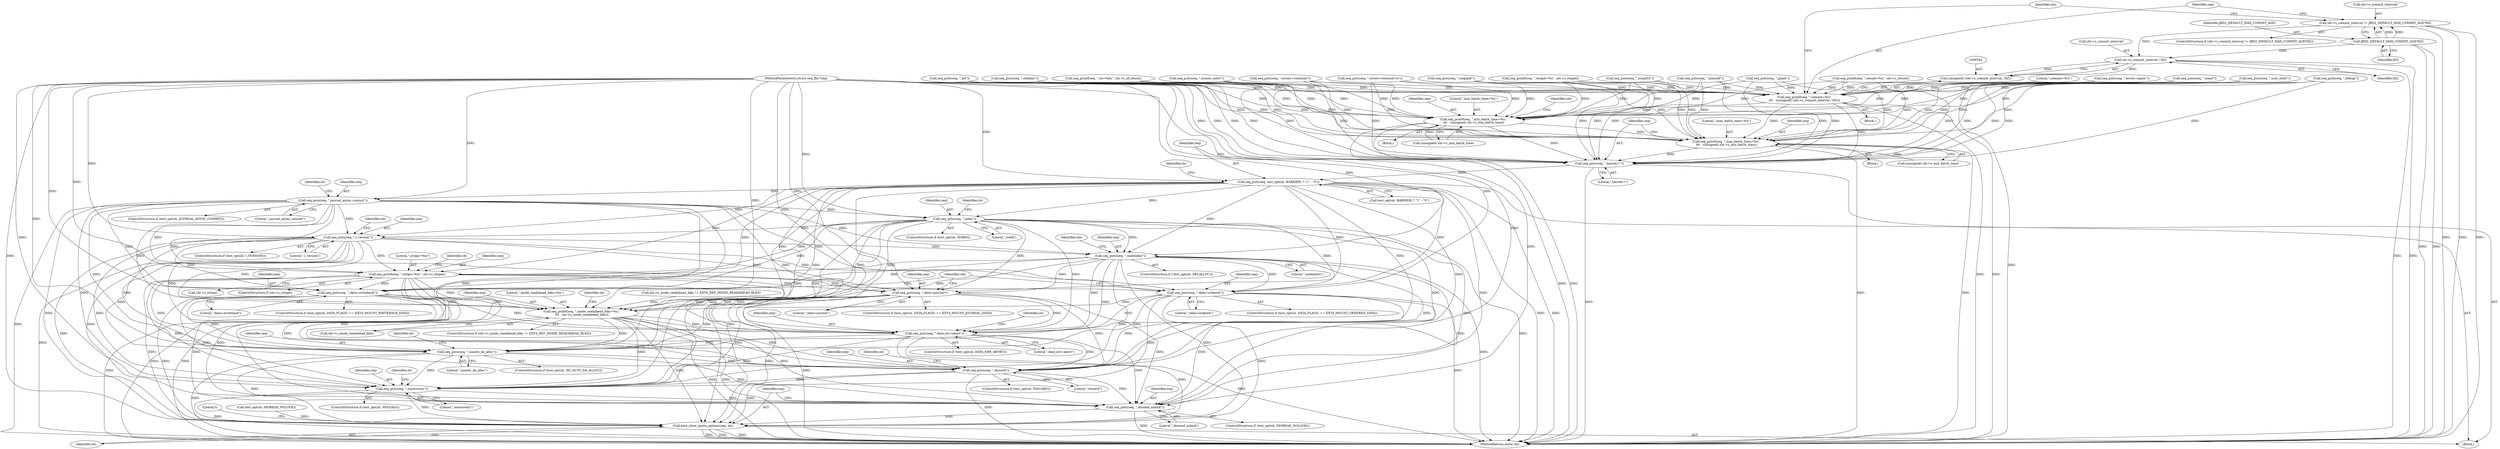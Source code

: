 digraph "0_linux_744692dc059845b2a3022119871846e74d4f6e11_18@pointer" {
"1000340" [label="(Call,sbi->s_commit_interval != JBD2_DEFAULT_MAX_COMMIT_AGE*HZ)"];
"1000344" [label="(Call,JBD2_DEFAULT_MAX_COMMIT_AGE*HZ)"];
"1000353" [label="(Call,sbi->s_commit_interval / HZ)"];
"1000351" [label="(Call,(unsigned) (sbi->s_commit_interval / HZ))"];
"1000348" [label="(Call,seq_printf(seq, \",commit=%u\",\n\t\t\t   (unsigned) (sbi->s_commit_interval / HZ)))"];
"1000365" [label="(Call,seq_printf(seq, \",min_batch_time=%u\",\n\t\t\t   (unsigned) sbi->s_min_batch_time))"];
"1000380" [label="(Call,seq_printf(seq, \",max_batch_time=%u\",\n\t\t\t   (unsigned) sbi->s_min_batch_time))"];
"1000388" [label="(Call,seq_puts(seq, \",barrier=\"))"];
"1000391" [label="(Call,seq_puts(seq, test_opt(sb, BARRIER) ? \"1\" : \"0\"))"];
"1000403" [label="(Call,seq_puts(seq, \",journal_async_commit\"))"];
"1000410" [label="(Call,seq_puts(seq, \",nobh\"))"];
"1000417" [label="(Call,seq_puts(seq, \",i_version\"))"];
"1000425" [label="(Call,seq_puts(seq, \",nodelalloc\"))"];
"1000432" [label="(Call,seq_printf(seq, \",stripe=%lu\", sbi->s_stripe))"];
"1000444" [label="(Call,seq_puts(seq, \",data=journal\"))"];
"1000473" [label="(Call,seq_printf(seq, \",inode_readahead_blks=%u\",\n\t\t\t   sbi->s_inode_readahead_blks))"];
"1000483" [label="(Call,seq_puts(seq, \",data_err=abort\"))"];
"1000490" [label="(Call,seq_puts(seq, \",noauto_da_alloc\"))"];
"1000497" [label="(Call,seq_puts(seq, \",discard\"))"];
"1000504" [label="(Call,seq_puts(seq, \",norecovery\"))"];
"1000511" [label="(Call,seq_puts(seq, \",dioread_nolock\"))"];
"1000514" [label="(Call,ext4_show_quota_options(seq, sb))"];
"1000454" [label="(Call,seq_puts(seq, \",data=ordered\"))"];
"1000464" [label="(Call,seq_puts(seq, \",data=writeback\"))"];
"1000177" [label="(Call,seq_puts(seq, \",nogrpid\"))"];
"1000498" [label="(Identifier,seq)"];
"1000383" [label="(Call,(unsigned) sbi->s_min_batch_time)"];
"1000435" [label="(Call,sbi->s_stripe)"];
"1000500" [label="(ControlStructure,if (test_opt(sb, NOLOAD)))"];
"1000347" [label="(Block,)"];
"1000256" [label="(Call,seq_puts(seq, \",errors=panic\"))"];
"1000432" [label="(Call,seq_printf(seq, \",stripe=%lu\", sbi->s_stripe))"];
"1000481" [label="(Identifier,sb)"];
"1000495" [label="(Identifier,sb)"];
"1000484" [label="(Identifier,seq)"];
"1000348" [label="(Call,seq_printf(seq, \",commit=%u\",\n\t\t\t   (unsigned) (sbi->s_commit_interval / HZ)))"];
"1000344" [label="(Call,JBD2_DEFAULT_MAX_COMMIT_AGE*HZ)"];
"1000404" [label="(Identifier,seq)"];
"1000491" [label="(Identifier,seq)"];
"1000433" [label="(Identifier,seq)"];
"1000486" [label="(ControlStructure,if (test_opt(sb, NO_AUTO_DA_ALLOC)))"];
"1000507" [label="(ControlStructure,if (test_opt(sb, DIOREAD_NOLOCK)))"];
"1000499" [label="(Literal,\",discard\")"];
"1000413" [label="(ControlStructure,if (test_opt(sb, I_VERSION)))"];
"1000518" [label="(Literal,0)"];
"1000516" [label="(Identifier,sb)"];
"1000455" [label="(Identifier,seq)"];
"1000410" [label="(Call,seq_puts(seq, \",nobh\"))"];
"1000234" [label="(Call,seq_puts(seq, \",errors=remount-ro\"))"];
"1000381" [label="(Identifier,seq)"];
"1000445" [label="(Identifier,seq)"];
"1000465" [label="(Identifier,seq)"];
"1000505" [label="(Identifier,seq)"];
"1000280" [label="(Call,seq_puts(seq, \",debug\"))"];
"1000403" [label="(Call,seq_puts(seq, \",journal_async_commit\"))"];
"1000245" [label="(Call,seq_puts(seq, \",errors=continue\"))"];
"1000393" [label="(Call,test_opt(sb, BARRIER) ? \"1\" : \"0\")"];
"1000474" [label="(Identifier,seq)"];
"1000446" [label="(Literal,\",data=journal\")"];
"1000508" [label="(Call,test_opt(sb, DIOREAD_NOLOCK))"];
"1000419" [label="(Literal,\",i_version\")"];
"1000434" [label="(Literal,\",stripe=%lu\")"];
"1000519" [label="(MethodReturn,static int)"];
"1000479" [label="(ControlStructure,if (test_opt(sb, DATA_ERR_ABORT)))"];
"1000509" [label="(Identifier,sb)"];
"1000466" [label="(Literal,\",data=writeback\")"];
"1000470" [label="(Identifier,sbi)"];
"1000287" [label="(Call,seq_puts(seq, \",oldalloc\"))"];
"1000476" [label="(Call,sbi->s_inode_readahead_blks)"];
"1000406" [label="(ControlStructure,if (test_opt(sb, NOBH)))"];
"1000473" [label="(Call,seq_printf(seq, \",inode_readahead_blks=%u\",\n\t\t\t   sbi->s_inode_readahead_blks))"];
"1000143" [label="(Call,seq_printf(seq, \",sb=%llu\", sbi->s_sb_block))"];
"1000490" [label="(Call,seq_puts(seq, \",noauto_da_alloc\"))"];
"1000438" [label="(ControlStructure,if (test_opt(sb, DATA_FLAGS) == EXT4_MOUNT_JOURNAL_DATA))"];
"1000430" [label="(Identifier,sbi)"];
"1000475" [label="(Literal,\",inode_readahead_blks=%u\")"];
"1000367" [label="(Literal,\",min_batch_time=%u\")"];
"1000504" [label="(Call,seq_puts(seq, \",norecovery\"))"];
"1000376" [label="(Identifier,sbi)"];
"1000268" [label="(Call,seq_puts(seq, \",nouid32\"))"];
"1000389" [label="(Identifier,seq)"];
"1000392" [label="(Identifier,seq)"];
"1000441" [label="(Identifier,sb)"];
"1000345" [label="(Identifier,JBD2_DEFAULT_MAX_COMMIT_AGE)"];
"1000380" [label="(Call,seq_printf(seq, \",max_batch_time=%u\",\n\t\t\t   (unsigned) sbi->s_min_batch_time))"];
"1000324" [label="(Call,seq_puts(seq, \",acl\"))"];
"1000493" [label="(ControlStructure,if (test_opt(sb, DISCARD)))"];
"1000444" [label="(Call,seq_puts(seq, \",data=journal\"))"];
"1000458" [label="(ControlStructure,if (test_opt(sb, DATA_FLAGS) == EXT4_MOUNT_WRITEBACK_DATA))"];
"1000456" [label="(Literal,\",data=ordered\")"];
"1000426" [label="(Identifier,seq)"];
"1000364" [label="(Block,)"];
"1000418" [label="(Identifier,seq)"];
"1000103" [label="(MethodParameterIn,struct seq_file *seq)"];
"1000379" [label="(Block,)"];
"1000512" [label="(Identifier,seq)"];
"1000366" [label="(Identifier,seq)"];
"1000411" [label="(Identifier,seq)"];
"1000339" [label="(ControlStructure,if (sbi->s_commit_interval != JBD2_DEFAULT_MAX_COMMIT_AGE*HZ))"];
"1000368" [label="(Call,(unsigned) sbi->s_min_batch_time)"];
"1000454" [label="(Call,seq_puts(seq, \",data=ordered\"))"];
"1000391" [label="(Call,seq_puts(seq, test_opt(sb, BARRIER) ? \"1\" : \"0\"))"];
"1000492" [label="(Literal,\",noauto_da_alloc\")"];
"1000511" [label="(Call,seq_puts(seq, \",dioread_nolock\"))"];
"1000153" [label="(Call,seq_puts(seq, \",minixdf\"))"];
"1000351" [label="(Call,(unsigned) (sbi->s_commit_interval / HZ))"];
"1000412" [label="(Literal,\",nobh\")"];
"1000417" [label="(Call,seq_puts(seq, \",i_version\"))"];
"1000423" [label="(Identifier,sb)"];
"1000420" [label="(ControlStructure,if (!test_opt(sb, DELALLOC)))"];
"1000341" [label="(Call,sbi->s_commit_interval)"];
"1000350" [label="(Literal,\",commit=%u\")"];
"1000497" [label="(Call,seq_puts(seq, \",discard\"))"];
"1000382" [label="(Literal,\",max_batch_time=%u\")"];
"1000399" [label="(ControlStructure,if (test_opt(sb, JOURNAL_ASYNC_COMMIT)))"];
"1000390" [label="(Literal,\",barrier=\")"];
"1000349" [label="(Identifier,seq)"];
"1000165" [label="(Call,seq_puts(seq, \",grpid\"))"];
"1000346" [label="(Identifier,HZ)"];
"1000428" [label="(ControlStructure,if (sbi->s_stripe))"];
"1000401" [label="(Identifier,sb)"];
"1000357" [label="(Identifier,HZ)"];
"1000299" [label="(Call,seq_puts(seq, \",user_xattr\"))"];
"1000513" [label="(Literal,\",dioread_nolock\")"];
"1000415" [label="(Identifier,sb)"];
"1000388" [label="(Call,seq_puts(seq, \",barrier=\"))"];
"1000194" [label="(Call,seq_printf(seq, \",resuid=%u\", sbi->s_resuid))"];
"1000214" [label="(Call,seq_printf(seq, \",resgid=%u\", sbi->s_resgid))"];
"1000485" [label="(Literal,\",data_err=abort\")"];
"1000448" [label="(ControlStructure,if (test_opt(sb, DATA_FLAGS) == EXT4_MOUNT_ORDERED_DATA))"];
"1000488" [label="(Identifier,sb)"];
"1000336" [label="(Call,seq_puts(seq, \",noacl\"))"];
"1000365" [label="(Call,seq_printf(seq, \",min_batch_time=%u\",\n\t\t\t   (unsigned) sbi->s_min_batch_time))"];
"1000464" [label="(Call,seq_puts(seq, \",data=writeback\"))"];
"1000514" [label="(Call,ext4_show_quota_options(seq, sb))"];
"1000502" [label="(Identifier,sb)"];
"1000361" [label="(Identifier,sbi)"];
"1000408" [label="(Identifier,sb)"];
"1000354" [label="(Call,sbi->s_commit_interval)"];
"1000427" [label="(Literal,\",nodelalloc\")"];
"1000468" [label="(Call,sbi->s_inode_readahead_blks != EXT4_DEF_INODE_READAHEAD_BLKS)"];
"1000425" [label="(Call,seq_puts(seq, \",nodelalloc\"))"];
"1000506" [label="(Literal,\",norecovery\")"];
"1000312" [label="(Call,seq_puts(seq, \",nouser_xattr\"))"];
"1000467" [label="(ControlStructure,if (sbi->s_inode_readahead_blks != EXT4_DEF_INODE_READAHEAD_BLKS))"];
"1000340" [label="(Call,sbi->s_commit_interval != JBD2_DEFAULT_MAX_COMMIT_AGE*HZ)"];
"1000483" [label="(Call,seq_puts(seq, \",data_err=abort\"))"];
"1000105" [label="(Block,)"];
"1000353" [label="(Call,sbi->s_commit_interval / HZ)"];
"1000515" [label="(Identifier,seq)"];
"1000405" [label="(Literal,\",journal_async_commit\")"];
"1000340" -> "1000339"  [label="AST: "];
"1000340" -> "1000344"  [label="CFG: "];
"1000341" -> "1000340"  [label="AST: "];
"1000344" -> "1000340"  [label="AST: "];
"1000349" -> "1000340"  [label="CFG: "];
"1000361" -> "1000340"  [label="CFG: "];
"1000340" -> "1000519"  [label="DDG: "];
"1000340" -> "1000519"  [label="DDG: "];
"1000340" -> "1000519"  [label="DDG: "];
"1000344" -> "1000340"  [label="DDG: "];
"1000344" -> "1000340"  [label="DDG: "];
"1000340" -> "1000353"  [label="DDG: "];
"1000344" -> "1000346"  [label="CFG: "];
"1000345" -> "1000344"  [label="AST: "];
"1000346" -> "1000344"  [label="AST: "];
"1000344" -> "1000519"  [label="DDG: "];
"1000344" -> "1000519"  [label="DDG: "];
"1000344" -> "1000353"  [label="DDG: "];
"1000353" -> "1000351"  [label="AST: "];
"1000353" -> "1000357"  [label="CFG: "];
"1000354" -> "1000353"  [label="AST: "];
"1000357" -> "1000353"  [label="AST: "];
"1000351" -> "1000353"  [label="CFG: "];
"1000353" -> "1000519"  [label="DDG: "];
"1000353" -> "1000519"  [label="DDG: "];
"1000353" -> "1000351"  [label="DDG: "];
"1000353" -> "1000351"  [label="DDG: "];
"1000351" -> "1000348"  [label="AST: "];
"1000352" -> "1000351"  [label="AST: "];
"1000348" -> "1000351"  [label="CFG: "];
"1000351" -> "1000519"  [label="DDG: "];
"1000351" -> "1000348"  [label="DDG: "];
"1000348" -> "1000347"  [label="AST: "];
"1000349" -> "1000348"  [label="AST: "];
"1000350" -> "1000348"  [label="AST: "];
"1000361" -> "1000348"  [label="CFG: "];
"1000348" -> "1000519"  [label="DDG: "];
"1000348" -> "1000519"  [label="DDG: "];
"1000177" -> "1000348"  [label="DDG: "];
"1000234" -> "1000348"  [label="DDG: "];
"1000312" -> "1000348"  [label="DDG: "];
"1000299" -> "1000348"  [label="DDG: "];
"1000153" -> "1000348"  [label="DDG: "];
"1000287" -> "1000348"  [label="DDG: "];
"1000245" -> "1000348"  [label="DDG: "];
"1000336" -> "1000348"  [label="DDG: "];
"1000194" -> "1000348"  [label="DDG: "];
"1000268" -> "1000348"  [label="DDG: "];
"1000165" -> "1000348"  [label="DDG: "];
"1000143" -> "1000348"  [label="DDG: "];
"1000324" -> "1000348"  [label="DDG: "];
"1000280" -> "1000348"  [label="DDG: "];
"1000214" -> "1000348"  [label="DDG: "];
"1000256" -> "1000348"  [label="DDG: "];
"1000103" -> "1000348"  [label="DDG: "];
"1000348" -> "1000365"  [label="DDG: "];
"1000348" -> "1000380"  [label="DDG: "];
"1000348" -> "1000388"  [label="DDG: "];
"1000365" -> "1000364"  [label="AST: "];
"1000365" -> "1000368"  [label="CFG: "];
"1000366" -> "1000365"  [label="AST: "];
"1000367" -> "1000365"  [label="AST: "];
"1000368" -> "1000365"  [label="AST: "];
"1000376" -> "1000365"  [label="CFG: "];
"1000365" -> "1000519"  [label="DDG: "];
"1000365" -> "1000519"  [label="DDG: "];
"1000177" -> "1000365"  [label="DDG: "];
"1000234" -> "1000365"  [label="DDG: "];
"1000312" -> "1000365"  [label="DDG: "];
"1000299" -> "1000365"  [label="DDG: "];
"1000153" -> "1000365"  [label="DDG: "];
"1000287" -> "1000365"  [label="DDG: "];
"1000245" -> "1000365"  [label="DDG: "];
"1000336" -> "1000365"  [label="DDG: "];
"1000194" -> "1000365"  [label="DDG: "];
"1000268" -> "1000365"  [label="DDG: "];
"1000165" -> "1000365"  [label="DDG: "];
"1000143" -> "1000365"  [label="DDG: "];
"1000324" -> "1000365"  [label="DDG: "];
"1000280" -> "1000365"  [label="DDG: "];
"1000214" -> "1000365"  [label="DDG: "];
"1000256" -> "1000365"  [label="DDG: "];
"1000103" -> "1000365"  [label="DDG: "];
"1000368" -> "1000365"  [label="DDG: "];
"1000365" -> "1000380"  [label="DDG: "];
"1000365" -> "1000388"  [label="DDG: "];
"1000380" -> "1000379"  [label="AST: "];
"1000380" -> "1000383"  [label="CFG: "];
"1000381" -> "1000380"  [label="AST: "];
"1000382" -> "1000380"  [label="AST: "];
"1000383" -> "1000380"  [label="AST: "];
"1000389" -> "1000380"  [label="CFG: "];
"1000380" -> "1000519"  [label="DDG: "];
"1000380" -> "1000519"  [label="DDG: "];
"1000177" -> "1000380"  [label="DDG: "];
"1000234" -> "1000380"  [label="DDG: "];
"1000312" -> "1000380"  [label="DDG: "];
"1000153" -> "1000380"  [label="DDG: "];
"1000287" -> "1000380"  [label="DDG: "];
"1000245" -> "1000380"  [label="DDG: "];
"1000336" -> "1000380"  [label="DDG: "];
"1000194" -> "1000380"  [label="DDG: "];
"1000268" -> "1000380"  [label="DDG: "];
"1000165" -> "1000380"  [label="DDG: "];
"1000143" -> "1000380"  [label="DDG: "];
"1000299" -> "1000380"  [label="DDG: "];
"1000324" -> "1000380"  [label="DDG: "];
"1000280" -> "1000380"  [label="DDG: "];
"1000214" -> "1000380"  [label="DDG: "];
"1000256" -> "1000380"  [label="DDG: "];
"1000103" -> "1000380"  [label="DDG: "];
"1000383" -> "1000380"  [label="DDG: "];
"1000380" -> "1000388"  [label="DDG: "];
"1000388" -> "1000105"  [label="AST: "];
"1000388" -> "1000390"  [label="CFG: "];
"1000389" -> "1000388"  [label="AST: "];
"1000390" -> "1000388"  [label="AST: "];
"1000392" -> "1000388"  [label="CFG: "];
"1000388" -> "1000519"  [label="DDG: "];
"1000177" -> "1000388"  [label="DDG: "];
"1000234" -> "1000388"  [label="DDG: "];
"1000312" -> "1000388"  [label="DDG: "];
"1000153" -> "1000388"  [label="DDG: "];
"1000287" -> "1000388"  [label="DDG: "];
"1000245" -> "1000388"  [label="DDG: "];
"1000194" -> "1000388"  [label="DDG: "];
"1000268" -> "1000388"  [label="DDG: "];
"1000165" -> "1000388"  [label="DDG: "];
"1000143" -> "1000388"  [label="DDG: "];
"1000299" -> "1000388"  [label="DDG: "];
"1000324" -> "1000388"  [label="DDG: "];
"1000280" -> "1000388"  [label="DDG: "];
"1000214" -> "1000388"  [label="DDG: "];
"1000256" -> "1000388"  [label="DDG: "];
"1000336" -> "1000388"  [label="DDG: "];
"1000103" -> "1000388"  [label="DDG: "];
"1000388" -> "1000391"  [label="DDG: "];
"1000391" -> "1000105"  [label="AST: "];
"1000391" -> "1000393"  [label="CFG: "];
"1000392" -> "1000391"  [label="AST: "];
"1000393" -> "1000391"  [label="AST: "];
"1000401" -> "1000391"  [label="CFG: "];
"1000391" -> "1000519"  [label="DDG: "];
"1000391" -> "1000519"  [label="DDG: "];
"1000103" -> "1000391"  [label="DDG: "];
"1000391" -> "1000403"  [label="DDG: "];
"1000391" -> "1000410"  [label="DDG: "];
"1000391" -> "1000417"  [label="DDG: "];
"1000391" -> "1000425"  [label="DDG: "];
"1000391" -> "1000432"  [label="DDG: "];
"1000391" -> "1000444"  [label="DDG: "];
"1000391" -> "1000454"  [label="DDG: "];
"1000391" -> "1000464"  [label="DDG: "];
"1000391" -> "1000473"  [label="DDG: "];
"1000391" -> "1000483"  [label="DDG: "];
"1000391" -> "1000490"  [label="DDG: "];
"1000391" -> "1000497"  [label="DDG: "];
"1000391" -> "1000504"  [label="DDG: "];
"1000391" -> "1000511"  [label="DDG: "];
"1000391" -> "1000514"  [label="DDG: "];
"1000403" -> "1000399"  [label="AST: "];
"1000403" -> "1000405"  [label="CFG: "];
"1000404" -> "1000403"  [label="AST: "];
"1000405" -> "1000403"  [label="AST: "];
"1000408" -> "1000403"  [label="CFG: "];
"1000403" -> "1000519"  [label="DDG: "];
"1000103" -> "1000403"  [label="DDG: "];
"1000403" -> "1000410"  [label="DDG: "];
"1000403" -> "1000417"  [label="DDG: "];
"1000403" -> "1000425"  [label="DDG: "];
"1000403" -> "1000432"  [label="DDG: "];
"1000403" -> "1000444"  [label="DDG: "];
"1000403" -> "1000454"  [label="DDG: "];
"1000403" -> "1000464"  [label="DDG: "];
"1000403" -> "1000473"  [label="DDG: "];
"1000403" -> "1000483"  [label="DDG: "];
"1000403" -> "1000490"  [label="DDG: "];
"1000403" -> "1000497"  [label="DDG: "];
"1000403" -> "1000504"  [label="DDG: "];
"1000403" -> "1000511"  [label="DDG: "];
"1000403" -> "1000514"  [label="DDG: "];
"1000410" -> "1000406"  [label="AST: "];
"1000410" -> "1000412"  [label="CFG: "];
"1000411" -> "1000410"  [label="AST: "];
"1000412" -> "1000410"  [label="AST: "];
"1000415" -> "1000410"  [label="CFG: "];
"1000410" -> "1000519"  [label="DDG: "];
"1000103" -> "1000410"  [label="DDG: "];
"1000410" -> "1000417"  [label="DDG: "];
"1000410" -> "1000425"  [label="DDG: "];
"1000410" -> "1000432"  [label="DDG: "];
"1000410" -> "1000444"  [label="DDG: "];
"1000410" -> "1000454"  [label="DDG: "];
"1000410" -> "1000464"  [label="DDG: "];
"1000410" -> "1000473"  [label="DDG: "];
"1000410" -> "1000483"  [label="DDG: "];
"1000410" -> "1000490"  [label="DDG: "];
"1000410" -> "1000497"  [label="DDG: "];
"1000410" -> "1000504"  [label="DDG: "];
"1000410" -> "1000511"  [label="DDG: "];
"1000410" -> "1000514"  [label="DDG: "];
"1000417" -> "1000413"  [label="AST: "];
"1000417" -> "1000419"  [label="CFG: "];
"1000418" -> "1000417"  [label="AST: "];
"1000419" -> "1000417"  [label="AST: "];
"1000423" -> "1000417"  [label="CFG: "];
"1000417" -> "1000519"  [label="DDG: "];
"1000103" -> "1000417"  [label="DDG: "];
"1000417" -> "1000425"  [label="DDG: "];
"1000417" -> "1000432"  [label="DDG: "];
"1000417" -> "1000444"  [label="DDG: "];
"1000417" -> "1000454"  [label="DDG: "];
"1000417" -> "1000464"  [label="DDG: "];
"1000417" -> "1000473"  [label="DDG: "];
"1000417" -> "1000483"  [label="DDG: "];
"1000417" -> "1000490"  [label="DDG: "];
"1000417" -> "1000497"  [label="DDG: "];
"1000417" -> "1000504"  [label="DDG: "];
"1000417" -> "1000511"  [label="DDG: "];
"1000417" -> "1000514"  [label="DDG: "];
"1000425" -> "1000420"  [label="AST: "];
"1000425" -> "1000427"  [label="CFG: "];
"1000426" -> "1000425"  [label="AST: "];
"1000427" -> "1000425"  [label="AST: "];
"1000430" -> "1000425"  [label="CFG: "];
"1000425" -> "1000519"  [label="DDG: "];
"1000103" -> "1000425"  [label="DDG: "];
"1000425" -> "1000432"  [label="DDG: "];
"1000425" -> "1000444"  [label="DDG: "];
"1000425" -> "1000454"  [label="DDG: "];
"1000425" -> "1000464"  [label="DDG: "];
"1000425" -> "1000473"  [label="DDG: "];
"1000425" -> "1000483"  [label="DDG: "];
"1000425" -> "1000490"  [label="DDG: "];
"1000425" -> "1000497"  [label="DDG: "];
"1000425" -> "1000504"  [label="DDG: "];
"1000425" -> "1000511"  [label="DDG: "];
"1000425" -> "1000514"  [label="DDG: "];
"1000432" -> "1000428"  [label="AST: "];
"1000432" -> "1000435"  [label="CFG: "];
"1000433" -> "1000432"  [label="AST: "];
"1000434" -> "1000432"  [label="AST: "];
"1000435" -> "1000432"  [label="AST: "];
"1000441" -> "1000432"  [label="CFG: "];
"1000432" -> "1000519"  [label="DDG: "];
"1000432" -> "1000519"  [label="DDG: "];
"1000103" -> "1000432"  [label="DDG: "];
"1000432" -> "1000444"  [label="DDG: "];
"1000432" -> "1000454"  [label="DDG: "];
"1000432" -> "1000464"  [label="DDG: "];
"1000432" -> "1000473"  [label="DDG: "];
"1000432" -> "1000483"  [label="DDG: "];
"1000432" -> "1000490"  [label="DDG: "];
"1000432" -> "1000497"  [label="DDG: "];
"1000432" -> "1000504"  [label="DDG: "];
"1000432" -> "1000511"  [label="DDG: "];
"1000432" -> "1000514"  [label="DDG: "];
"1000444" -> "1000438"  [label="AST: "];
"1000444" -> "1000446"  [label="CFG: "];
"1000445" -> "1000444"  [label="AST: "];
"1000446" -> "1000444"  [label="AST: "];
"1000470" -> "1000444"  [label="CFG: "];
"1000444" -> "1000519"  [label="DDG: "];
"1000103" -> "1000444"  [label="DDG: "];
"1000444" -> "1000473"  [label="DDG: "];
"1000444" -> "1000483"  [label="DDG: "];
"1000444" -> "1000490"  [label="DDG: "];
"1000444" -> "1000497"  [label="DDG: "];
"1000444" -> "1000504"  [label="DDG: "];
"1000444" -> "1000511"  [label="DDG: "];
"1000444" -> "1000514"  [label="DDG: "];
"1000473" -> "1000467"  [label="AST: "];
"1000473" -> "1000476"  [label="CFG: "];
"1000474" -> "1000473"  [label="AST: "];
"1000475" -> "1000473"  [label="AST: "];
"1000476" -> "1000473"  [label="AST: "];
"1000481" -> "1000473"  [label="CFG: "];
"1000473" -> "1000519"  [label="DDG: "];
"1000473" -> "1000519"  [label="DDG: "];
"1000454" -> "1000473"  [label="DDG: "];
"1000464" -> "1000473"  [label="DDG: "];
"1000103" -> "1000473"  [label="DDG: "];
"1000468" -> "1000473"  [label="DDG: "];
"1000473" -> "1000483"  [label="DDG: "];
"1000473" -> "1000490"  [label="DDG: "];
"1000473" -> "1000497"  [label="DDG: "];
"1000473" -> "1000504"  [label="DDG: "];
"1000473" -> "1000511"  [label="DDG: "];
"1000473" -> "1000514"  [label="DDG: "];
"1000483" -> "1000479"  [label="AST: "];
"1000483" -> "1000485"  [label="CFG: "];
"1000484" -> "1000483"  [label="AST: "];
"1000485" -> "1000483"  [label="AST: "];
"1000488" -> "1000483"  [label="CFG: "];
"1000483" -> "1000519"  [label="DDG: "];
"1000454" -> "1000483"  [label="DDG: "];
"1000464" -> "1000483"  [label="DDG: "];
"1000103" -> "1000483"  [label="DDG: "];
"1000483" -> "1000490"  [label="DDG: "];
"1000483" -> "1000497"  [label="DDG: "];
"1000483" -> "1000504"  [label="DDG: "];
"1000483" -> "1000511"  [label="DDG: "];
"1000483" -> "1000514"  [label="DDG: "];
"1000490" -> "1000486"  [label="AST: "];
"1000490" -> "1000492"  [label="CFG: "];
"1000491" -> "1000490"  [label="AST: "];
"1000492" -> "1000490"  [label="AST: "];
"1000495" -> "1000490"  [label="CFG: "];
"1000490" -> "1000519"  [label="DDG: "];
"1000454" -> "1000490"  [label="DDG: "];
"1000464" -> "1000490"  [label="DDG: "];
"1000103" -> "1000490"  [label="DDG: "];
"1000490" -> "1000497"  [label="DDG: "];
"1000490" -> "1000504"  [label="DDG: "];
"1000490" -> "1000511"  [label="DDG: "];
"1000490" -> "1000514"  [label="DDG: "];
"1000497" -> "1000493"  [label="AST: "];
"1000497" -> "1000499"  [label="CFG: "];
"1000498" -> "1000497"  [label="AST: "];
"1000499" -> "1000497"  [label="AST: "];
"1000502" -> "1000497"  [label="CFG: "];
"1000497" -> "1000519"  [label="DDG: "];
"1000454" -> "1000497"  [label="DDG: "];
"1000464" -> "1000497"  [label="DDG: "];
"1000103" -> "1000497"  [label="DDG: "];
"1000497" -> "1000504"  [label="DDG: "];
"1000497" -> "1000511"  [label="DDG: "];
"1000497" -> "1000514"  [label="DDG: "];
"1000504" -> "1000500"  [label="AST: "];
"1000504" -> "1000506"  [label="CFG: "];
"1000505" -> "1000504"  [label="AST: "];
"1000506" -> "1000504"  [label="AST: "];
"1000509" -> "1000504"  [label="CFG: "];
"1000504" -> "1000519"  [label="DDG: "];
"1000454" -> "1000504"  [label="DDG: "];
"1000464" -> "1000504"  [label="DDG: "];
"1000103" -> "1000504"  [label="DDG: "];
"1000504" -> "1000511"  [label="DDG: "];
"1000504" -> "1000514"  [label="DDG: "];
"1000511" -> "1000507"  [label="AST: "];
"1000511" -> "1000513"  [label="CFG: "];
"1000512" -> "1000511"  [label="AST: "];
"1000513" -> "1000511"  [label="AST: "];
"1000515" -> "1000511"  [label="CFG: "];
"1000511" -> "1000519"  [label="DDG: "];
"1000454" -> "1000511"  [label="DDG: "];
"1000464" -> "1000511"  [label="DDG: "];
"1000103" -> "1000511"  [label="DDG: "];
"1000511" -> "1000514"  [label="DDG: "];
"1000514" -> "1000105"  [label="AST: "];
"1000514" -> "1000516"  [label="CFG: "];
"1000515" -> "1000514"  [label="AST: "];
"1000516" -> "1000514"  [label="AST: "];
"1000518" -> "1000514"  [label="CFG: "];
"1000514" -> "1000519"  [label="DDG: "];
"1000514" -> "1000519"  [label="DDG: "];
"1000514" -> "1000519"  [label="DDG: "];
"1000454" -> "1000514"  [label="DDG: "];
"1000464" -> "1000514"  [label="DDG: "];
"1000103" -> "1000514"  [label="DDG: "];
"1000508" -> "1000514"  [label="DDG: "];
"1000454" -> "1000448"  [label="AST: "];
"1000454" -> "1000456"  [label="CFG: "];
"1000455" -> "1000454"  [label="AST: "];
"1000456" -> "1000454"  [label="AST: "];
"1000470" -> "1000454"  [label="CFG: "];
"1000454" -> "1000519"  [label="DDG: "];
"1000103" -> "1000454"  [label="DDG: "];
"1000464" -> "1000458"  [label="AST: "];
"1000464" -> "1000466"  [label="CFG: "];
"1000465" -> "1000464"  [label="AST: "];
"1000466" -> "1000464"  [label="AST: "];
"1000470" -> "1000464"  [label="CFG: "];
"1000464" -> "1000519"  [label="DDG: "];
"1000103" -> "1000464"  [label="DDG: "];
}
